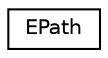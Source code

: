 digraph G
{
  edge [fontname="Helvetica",fontsize="10",labelfontname="Helvetica",labelfontsize="10"];
  node [fontname="Helvetica",fontsize="10",shape=record];
  rankdir=LR;
  Node1 [label="EPath",height=0.2,width=0.4,color="black", fillcolor="white", style="filled",URL="$dc/d35/structEPath.html"];
}
